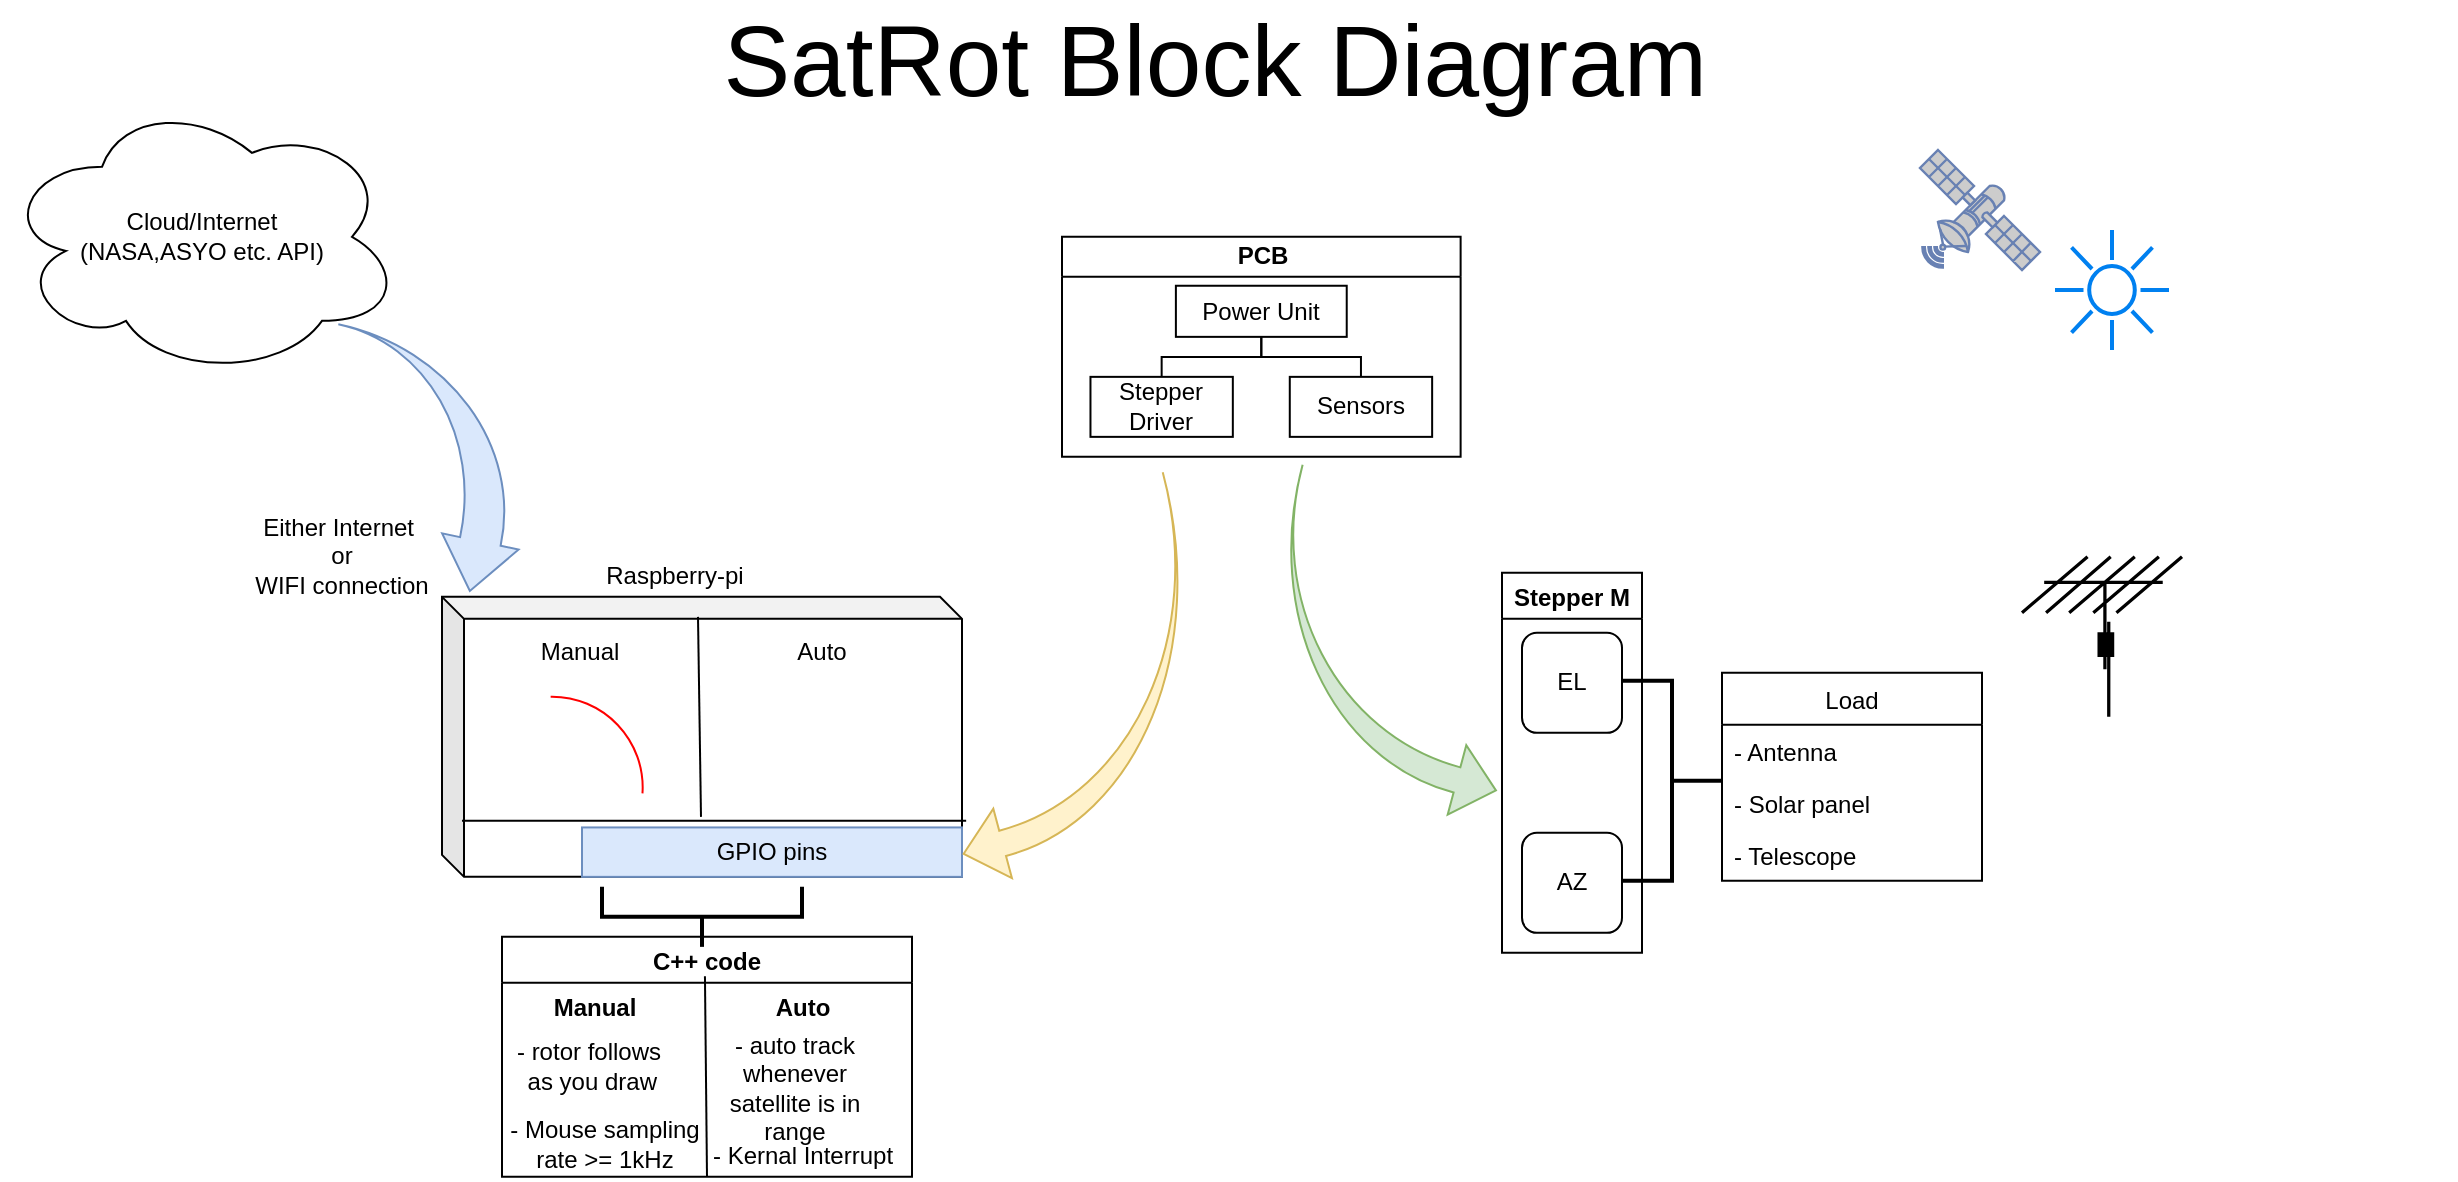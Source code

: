 <mxfile version="12.6.1" type="github">
  <diagram id="VwEdA_TIcP5LEYri80CW" name="Page-1">
    <mxGraphModel dx="2500" dy="876" grid="1" gridSize="10" guides="1" tooltips="1" connect="1" arrows="1" fold="1" page="1" pageScale="1" pageWidth="827" pageHeight="1169" math="0" shadow="0">
      <root>
        <mxCell id="0"/>
        <mxCell id="1" parent="0"/>
        <mxCell id="tCYu1UxVWt7A2sTlivnu-53" value="" style="group" vertex="1" connectable="0" parent="1">
          <mxGeometry x="-630" y="280" width="1227" height="553.43" as="geometry"/>
        </mxCell>
        <mxCell id="8HggO3XBrNG-eu_fY2z9-7" value="Cloud/Internet&lt;br&gt;(NASA,ASYO etc. API)" style="ellipse;shape=cloud;whiteSpace=wrap;html=1;" parent="tCYu1UxVWt7A2sTlivnu-53" vertex="1">
          <mxGeometry y="13.43" width="200" height="140" as="geometry"/>
        </mxCell>
        <mxCell id="8HggO3XBrNG-eu_fY2z9-21" value="EL" style="rounded=1;whiteSpace=wrap;html=1;" parent="tCYu1UxVWt7A2sTlivnu-53" vertex="1">
          <mxGeometry x="760" y="281.43" width="50" height="50" as="geometry"/>
        </mxCell>
        <mxCell id="8HggO3XBrNG-eu_fY2z9-22" value="AZ" style="rounded=1;whiteSpace=wrap;html=1;" parent="tCYu1UxVWt7A2sTlivnu-53" vertex="1">
          <mxGeometry x="760" y="381.43" width="50" height="50" as="geometry"/>
        </mxCell>
        <mxCell id="8HggO3XBrNG-eu_fY2z9-24" value="Load" style="swimlane;fontStyle=0;childLayout=stackLayout;horizontal=1;startSize=26;fillColor=none;horizontalStack=0;resizeParent=1;resizeParentMax=0;resizeLast=0;collapsible=1;marginBottom=0;" parent="tCYu1UxVWt7A2sTlivnu-53" vertex="1">
          <mxGeometry x="860" y="301.43" width="130" height="104" as="geometry"/>
        </mxCell>
        <mxCell id="8HggO3XBrNG-eu_fY2z9-25" value="- Antenna " style="text;strokeColor=none;fillColor=none;align=left;verticalAlign=top;spacingLeft=4;spacingRight=4;overflow=hidden;rotatable=0;points=[[0,0.5],[1,0.5]];portConstraint=eastwest;" parent="8HggO3XBrNG-eu_fY2z9-24" vertex="1">
          <mxGeometry y="26" width="130" height="26" as="geometry"/>
        </mxCell>
        <mxCell id="8HggO3XBrNG-eu_fY2z9-26" value="- Solar panel " style="text;strokeColor=none;fillColor=none;align=left;verticalAlign=top;spacingLeft=4;spacingRight=4;overflow=hidden;rotatable=0;points=[[0,0.5],[1,0.5]];portConstraint=eastwest;" parent="8HggO3XBrNG-eu_fY2z9-24" vertex="1">
          <mxGeometry y="52" width="130" height="26" as="geometry"/>
        </mxCell>
        <mxCell id="8HggO3XBrNG-eu_fY2z9-27" value="- Telescope " style="text;strokeColor=none;fillColor=none;align=left;verticalAlign=top;spacingLeft=4;spacingRight=4;overflow=hidden;rotatable=0;points=[[0,0.5],[1,0.5]];portConstraint=eastwest;" parent="8HggO3XBrNG-eu_fY2z9-24" vertex="1">
          <mxGeometry y="78" width="130" height="26" as="geometry"/>
        </mxCell>
        <mxCell id="8HggO3XBrNG-eu_fY2z9-36" value="" style="group" parent="tCYu1UxVWt7A2sTlivnu-53" vertex="1" connectable="0">
          <mxGeometry x="250" y="433.43" width="205" height="120" as="geometry"/>
        </mxCell>
        <mxCell id="8HggO3XBrNG-eu_fY2z9-30" value="C++ code" style="swimlane;startSize=23;" parent="8HggO3XBrNG-eu_fY2z9-36" vertex="1">
          <mxGeometry width="205" height="120" as="geometry"/>
        </mxCell>
        <mxCell id="8HggO3XBrNG-eu_fY2z9-31" value="&lt;b&gt;Manual&lt;/b&gt;" style="text;html=1;align=center;verticalAlign=middle;resizable=0;points=[];autosize=1;" parent="8HggO3XBrNG-eu_fY2z9-30" vertex="1">
          <mxGeometry x="16.21" y="25.714" width="60" height="20" as="geometry"/>
        </mxCell>
        <mxCell id="8HggO3XBrNG-eu_fY2z9-35" value="&lt;b&gt;Auto&lt;/b&gt;" style="text;html=1;align=center;verticalAlign=middle;resizable=0;points=[];autosize=1;" parent="8HggO3XBrNG-eu_fY2z9-30" vertex="1">
          <mxGeometry x="130" y="25.714" width="40" height="20" as="geometry"/>
        </mxCell>
        <mxCell id="tCYu1UxVWt7A2sTlivnu-41" value="- Mouse sampling &lt;br&gt;rate &amp;gt;= 1kHz" style="text;html=1;align=center;verticalAlign=middle;resizable=0;points=[];autosize=1;" vertex="1" parent="8HggO3XBrNG-eu_fY2z9-30">
          <mxGeometry x="-4" y="89" width="110" height="30" as="geometry"/>
        </mxCell>
        <mxCell id="tCYu1UxVWt7A2sTlivnu-40" value="- rotor follows&lt;br&gt;&amp;nbsp;as you draw" style="text;html=1;align=center;verticalAlign=middle;resizable=0;points=[];autosize=1;" vertex="1" parent="8HggO3XBrNG-eu_fY2z9-30">
          <mxGeometry x="-1.79" y="50" width="90" height="30" as="geometry"/>
        </mxCell>
        <mxCell id="tCYu1UxVWt7A2sTlivnu-45" value="- auto track &lt;br&gt;whenever&lt;br&gt;satellite is in &lt;br&gt;range" style="text;html=1;align=center;verticalAlign=middle;resizable=0;points=[];autosize=1;" vertex="1" parent="8HggO3XBrNG-eu_fY2z9-30">
          <mxGeometry x="106" y="45.71" width="80" height="60" as="geometry"/>
        </mxCell>
        <mxCell id="tCYu1UxVWt7A2sTlivnu-47" value="- Kernal Interrupt" style="text;html=1;align=center;verticalAlign=middle;resizable=0;points=[];autosize=1;" vertex="1" parent="8HggO3XBrNG-eu_fY2z9-30">
          <mxGeometry x="95" y="100" width="110" height="20" as="geometry"/>
        </mxCell>
        <mxCell id="8HggO3XBrNG-eu_fY2z9-32" value="" style="endArrow=none;html=1;exitX=0.5;exitY=1;exitDx=0;exitDy=0;entryX=0.495;entryY=0.164;entryDx=0;entryDy=0;entryPerimeter=0;" parent="8HggO3XBrNG-eu_fY2z9-36" source="8HggO3XBrNG-eu_fY2z9-30" target="8HggO3XBrNG-eu_fY2z9-30" edge="1">
          <mxGeometry width="50" height="50" relative="1" as="geometry">
            <mxPoint x="99" y="94.286" as="sourcePoint"/>
            <mxPoint x="99" y="25.714" as="targetPoint"/>
          </mxGeometry>
        </mxCell>
        <mxCell id="8HggO3XBrNG-eu_fY2z9-45" value="" style="strokeWidth=2;html=1;shape=mxgraph.flowchart.annotation_2;align=left;labelPosition=right;pointerEvents=1;rotation=-180;" parent="tCYu1UxVWt7A2sTlivnu-53" vertex="1">
          <mxGeometry x="810" y="305.43" width="50" height="100" as="geometry"/>
        </mxCell>
        <mxCell id="8HggO3XBrNG-eu_fY2z9-46" value="" style="strokeWidth=2;html=1;shape=mxgraph.flowchart.annotation_2;align=left;labelPosition=right;pointerEvents=1;rotation=-90;" parent="tCYu1UxVWt7A2sTlivnu-53" vertex="1">
          <mxGeometry x="335" y="373.43" width="30" height="100" as="geometry"/>
        </mxCell>
        <mxCell id="8HggO3XBrNG-eu_fY2z9-48" value="" style="fontColor=#0066CC;verticalAlign=top;verticalLabelPosition=bottom;labelPosition=center;align=center;html=1;outlineConnect=0;fillColor=#CCCCCC;strokeColor=#6881B3;gradientColor=none;gradientDirection=north;strokeWidth=2;shape=mxgraph.networks.satellite;" parent="tCYu1UxVWt7A2sTlivnu-53" vertex="1">
          <mxGeometry x="959" y="40" width="60" height="60" as="geometry"/>
        </mxCell>
        <mxCell id="8HggO3XBrNG-eu_fY2z9-49" value="" style="shape=image;html=1;verticalAlign=top;verticalLabelPosition=bottom;labelBackgroundColor=#ffffff;imageAspect=0;aspect=fixed;image=https://cdn3.iconfinder.com/data/icons/eco-flat-2/512/Energy_panel_solar-128.png" parent="tCYu1UxVWt7A2sTlivnu-53" vertex="1">
          <mxGeometry x="1006" y="331.43" width="84" height="84" as="geometry"/>
        </mxCell>
        <mxCell id="tCYu1UxVWt7A2sTlivnu-11" value="Either Internet&amp;nbsp;&lt;br&gt;or&lt;br&gt;&amp;nbsp;WIFI connection&amp;nbsp;" style="text;html=1;strokeColor=none;fillColor=none;align=center;verticalAlign=middle;whiteSpace=wrap;rounded=0;" vertex="1" parent="tCYu1UxVWt7A2sTlivnu-53">
          <mxGeometry x="50" y="233.43" width="240" height="20" as="geometry"/>
        </mxCell>
        <mxCell id="tCYu1UxVWt7A2sTlivnu-13" value="Stepper M" style="swimlane;" vertex="1" parent="tCYu1UxVWt7A2sTlivnu-53">
          <mxGeometry x="750" y="251.43" width="70" height="190" as="geometry"/>
        </mxCell>
        <mxCell id="8HggO3XBrNG-eu_fY2z9-2" value="" style="shape=cube;whiteSpace=wrap;html=1;boundedLbl=1;backgroundOutline=1;darkOpacity=0.05;darkOpacity2=0.1;size=11;" parent="tCYu1UxVWt7A2sTlivnu-53" vertex="1">
          <mxGeometry x="220" y="263.43" width="260" height="140" as="geometry"/>
        </mxCell>
        <mxCell id="8HggO3XBrNG-eu_fY2z9-6" value="GPIO pins" style="rounded=0;whiteSpace=wrap;html=1;fillColor=#dae8fc;strokeColor=#6c8ebf;" parent="tCYu1UxVWt7A2sTlivnu-53" vertex="1">
          <mxGeometry x="290" y="378.72" width="190" height="24.71" as="geometry"/>
        </mxCell>
        <mxCell id="8HggO3XBrNG-eu_fY2z9-18" value="Raspberry-pi" style="text;html=1;strokeColor=none;fillColor=none;align=center;verticalAlign=middle;whiteSpace=wrap;rounded=0;" parent="tCYu1UxVWt7A2sTlivnu-53" vertex="1">
          <mxGeometry x="301.05" y="243.43" width="71" height="20" as="geometry"/>
        </mxCell>
        <mxCell id="tCYu1UxVWt7A2sTlivnu-17" value="" style="shape=image;html=1;verticalAlign=top;verticalLabelPosition=bottom;labelBackgroundColor=#ffffff;imageAspect=0;aspect=fixed;image=https://cdn2.iconfinder.com/data/icons/metro-uinvert-dock/128/Control_Panel.png" vertex="1" parent="tCYu1UxVWt7A2sTlivnu-53">
          <mxGeometry x="379" y="307.72" width="71" height="71" as="geometry"/>
        </mxCell>
        <mxCell id="tCYu1UxVWt7A2sTlivnu-22" value="" style="endArrow=none;html=1;strokeColor=#000000;entryX=1.008;entryY=0.8;entryDx=0;entryDy=0;entryPerimeter=0;" edge="1" parent="tCYu1UxVWt7A2sTlivnu-53" target="8HggO3XBrNG-eu_fY2z9-2">
          <mxGeometry width="50" height="50" relative="1" as="geometry">
            <mxPoint x="230" y="375.43" as="sourcePoint"/>
            <mxPoint x="372.05" y="373.43" as="targetPoint"/>
          </mxGeometry>
        </mxCell>
        <mxCell id="tCYu1UxVWt7A2sTlivnu-23" value="" style="endArrow=none;html=1;strokeColor=#000000;" edge="1" parent="tCYu1UxVWt7A2sTlivnu-53">
          <mxGeometry width="50" height="50" relative="1" as="geometry">
            <mxPoint x="349.5" y="373.43" as="sourcePoint"/>
            <mxPoint x="348" y="273.43" as="targetPoint"/>
          </mxGeometry>
        </mxCell>
        <mxCell id="tCYu1UxVWt7A2sTlivnu-24" value="Auto" style="text;html=1;strokeColor=none;fillColor=none;align=center;verticalAlign=middle;whiteSpace=wrap;rounded=0;" vertex="1" parent="tCYu1UxVWt7A2sTlivnu-53">
          <mxGeometry x="390" y="281.43" width="40" height="20" as="geometry"/>
        </mxCell>
        <mxCell id="tCYu1UxVWt7A2sTlivnu-25" value="Manual" style="text;html=1;strokeColor=none;fillColor=none;align=center;verticalAlign=middle;whiteSpace=wrap;rounded=0;" vertex="1" parent="tCYu1UxVWt7A2sTlivnu-53">
          <mxGeometry x="269" y="281.43" width="40" height="20" as="geometry"/>
        </mxCell>
        <mxCell id="tCYu1UxVWt7A2sTlivnu-27" value="" style="shape=mxgraph.cisco.wireless.antenna;html=1;dashed=0;fillColor=#036897;strokeColor=#ffffff;strokeWidth=2;verticalLabelPosition=bottom;verticalAlign=top" vertex="1" parent="tCYu1UxVWt7A2sTlivnu-53">
          <mxGeometry x="1010" y="243.43" width="80" height="80" as="geometry"/>
        </mxCell>
        <mxCell id="tCYu1UxVWt7A2sTlivnu-28" value="" style="shape=image;html=1;verticalAlign=top;verticalLabelPosition=bottom;labelBackgroundColor=#ffffff;imageAspect=0;aspect=fixed;image=https://cdn3.iconfinder.com/data/icons/pirate-outline-4/340/spyglass_pirate_nautical_adventure_telescope_travel_retro-128.png;direction=south;" vertex="1" parent="tCYu1UxVWt7A2sTlivnu-53">
          <mxGeometry x="1010" y="421.43" width="70" height="70" as="geometry"/>
        </mxCell>
        <mxCell id="tCYu1UxVWt7A2sTlivnu-29" value="" style="html=1;verticalLabelPosition=bottom;align=center;labelBackgroundColor=#ffffff;verticalAlign=top;strokeWidth=2;strokeColor=#0080F0;shadow=0;dashed=0;shape=mxgraph.ios7.icons.sun;pointerEvents=1" vertex="1" parent="tCYu1UxVWt7A2sTlivnu-53">
          <mxGeometry x="1026.5" y="80" width="57" height="60" as="geometry"/>
        </mxCell>
        <mxCell id="tCYu1UxVWt7A2sTlivnu-30" value="" style="shape=image;html=1;verticalAlign=top;verticalLabelPosition=bottom;labelBackgroundColor=#ffffff;imageAspect=0;aspect=fixed;image=https://cdn3.iconfinder.com/data/icons/planets-1/512/Uranus-128.png" vertex="1" parent="tCYu1UxVWt7A2sTlivnu-53">
          <mxGeometry x="1026.5" width="80" height="80" as="geometry"/>
        </mxCell>
        <mxCell id="tCYu1UxVWt7A2sTlivnu-31" value="" style="shape=image;html=1;verticalAlign=top;verticalLabelPosition=bottom;labelBackgroundColor=#ffffff;imageAspect=0;aspect=fixed;image=https://cdn4.iconfinder.com/data/icons/space-exploration-set/128/iStar_Design_Space_LineIcons_Live-20-128.png" vertex="1" parent="tCYu1UxVWt7A2sTlivnu-53">
          <mxGeometry x="1099" y="12" width="128" height="128" as="geometry"/>
        </mxCell>
        <mxCell id="tCYu1UxVWt7A2sTlivnu-33" value="" style="html=1;shadow=0;dashed=0;align=center;verticalAlign=middle;shape=mxgraph.arrows2.jumpInArrow;dy=10.36;dx=25.29;arrowHead=39.08;rotation=102;fillColor=#dae8fc;strokeColor=#6c8ebf;" vertex="1" parent="tCYu1UxVWt7A2sTlivnu-53">
          <mxGeometry x="152.2" y="140" width="116.8" height="111.6" as="geometry"/>
        </mxCell>
        <mxCell id="tCYu1UxVWt7A2sTlivnu-1" value="PCB" style="swimlane;html=1;startSize=20;horizontal=1;containerType=tree;" vertex="1" parent="tCYu1UxVWt7A2sTlivnu-53">
          <mxGeometry x="530" y="83.43" width="199.31" height="110.0" as="geometry"/>
        </mxCell>
        <mxCell id="tCYu1UxVWt7A2sTlivnu-2" value="" style="edgeStyle=elbowEdgeStyle;elbow=vertical;startArrow=none;endArrow=none;rounded=0;" edge="1" parent="tCYu1UxVWt7A2sTlivnu-1" source="tCYu1UxVWt7A2sTlivnu-4" target="tCYu1UxVWt7A2sTlivnu-5">
          <mxGeometry relative="1" as="geometry"/>
        </mxCell>
        <mxCell id="tCYu1UxVWt7A2sTlivnu-3" value="" style="edgeStyle=elbowEdgeStyle;elbow=vertical;startArrow=none;endArrow=none;rounded=0;" edge="1" parent="tCYu1UxVWt7A2sTlivnu-1" source="tCYu1UxVWt7A2sTlivnu-4" target="tCYu1UxVWt7A2sTlivnu-6">
          <mxGeometry relative="1" as="geometry"/>
        </mxCell>
        <UserObject label="Power Unit" treeRoot="1" id="tCYu1UxVWt7A2sTlivnu-4">
          <mxCell style="whiteSpace=wrap;html=1;align=center;treeFolding=1;treeMoving=1;container=1;recursiveResize=0;" vertex="1" parent="tCYu1UxVWt7A2sTlivnu-1">
            <mxGeometry x="56.946" y="24.444" width="85.419" height="25.557" as="geometry"/>
          </mxCell>
        </UserObject>
        <mxCell id="tCYu1UxVWt7A2sTlivnu-5" value="Stepper Driver" style="whiteSpace=wrap;html=1;align=center;verticalAlign=middle;container=1;recursiveResize=0;treeFolding=1;treeMoving=1;" vertex="1" parent="tCYu1UxVWt7A2sTlivnu-1">
          <mxGeometry x="14.236" y="70.0" width="71.182" height="30.0" as="geometry"/>
        </mxCell>
        <mxCell id="tCYu1UxVWt7A2sTlivnu-6" value="Sensors" style="whiteSpace=wrap;html=1;align=center;verticalAlign=middle;container=1;recursiveResize=0;treeFolding=1;treeMoving=1;" vertex="1" parent="tCYu1UxVWt7A2sTlivnu-1">
          <mxGeometry x="113.891" y="70.0" width="71.182" height="30.0" as="geometry"/>
        </mxCell>
        <mxCell id="tCYu1UxVWt7A2sTlivnu-37" value="" style="html=1;shadow=0;dashed=0;align=center;verticalAlign=middle;shape=mxgraph.arrows2.jumpInArrow;dy=6.53;dx=20.17;arrowHead=35.94;rotation=-195;fillColor=#fff2cc;strokeColor=#d6b656;" vertex="1" parent="tCYu1UxVWt7A2sTlivnu-53">
          <mxGeometry x="460.17" y="216.99" width="145.51" height="176.44" as="geometry"/>
        </mxCell>
        <mxCell id="tCYu1UxVWt7A2sTlivnu-38" value="" style="html=1;shadow=0;dashed=0;align=center;verticalAlign=middle;shape=mxgraph.arrows2.jumpInArrow;dy=6.53;dx=20.17;arrowHead=35.94;rotation=-165;flipH=1;fillColor=#d5e8d4;strokeColor=#82b366;" vertex="1" parent="tCYu1UxVWt7A2sTlivnu-53">
          <mxGeometry x="628.56" y="212.36" width="135.51" height="150.22" as="geometry"/>
        </mxCell>
        <mxCell id="tCYu1UxVWt7A2sTlivnu-43" value="" style="group" vertex="1" connectable="0" parent="tCYu1UxVWt7A2sTlivnu-53">
          <mxGeometry x="230" y="313.43" width="94.71" height="90" as="geometry"/>
        </mxCell>
        <mxCell id="tCYu1UxVWt7A2sTlivnu-18" value="" style="shape=image;html=1;verticalAlign=top;verticalLabelPosition=bottom;labelBackgroundColor=#ffffff;imageAspect=0;aspect=fixed;image=https://cdn3.iconfinder.com/data/icons/sphericalcons/128/target.png" vertex="1" parent="tCYu1UxVWt7A2sTlivnu-43">
          <mxGeometry x="36.181" width="58.236" height="58.236" as="geometry"/>
        </mxCell>
        <mxCell id="tCYu1UxVWt7A2sTlivnu-42" value="" style="verticalLabelPosition=bottom;verticalAlign=top;html=1;shape=mxgraph.basic.arc;startAngle=0.375;endAngle=0.639;rotation=-136;fillColor=#f8cecc;strokeColor=#FF0000;" vertex="1" parent="tCYu1UxVWt7A2sTlivnu-43">
          <mxGeometry width="90.453" height="90" as="geometry"/>
        </mxCell>
        <mxCell id="tCYu1UxVWt7A2sTlivnu-48" value="" style="shape=image;html=1;verticalAlign=top;verticalLabelPosition=bottom;labelBackgroundColor=#ffffff;imageAspect=0;aspect=fixed;image=https://cdn4.iconfinder.com/data/icons/logos-and-brands/512/272_Raspberry_Pi_logo-128.png;strokeColor=#FF0000;" vertex="1" parent="tCYu1UxVWt7A2sTlivnu-53">
          <mxGeometry x="375" y="243.43" width="20" height="20" as="geometry"/>
        </mxCell>
        <mxCell id="tCYu1UxVWt7A2sTlivnu-55" value="&lt;font style=&quot;font-size: 50px&quot;&gt;SatRot Block Diagram&amp;nbsp;&amp;nbsp;&lt;/font&gt;" style="text;html=1;align=center;verticalAlign=middle;resizable=0;points=[];autosize=1;" vertex="1" parent="1">
          <mxGeometry x="-280" y="260" width="540" height="30" as="geometry"/>
        </mxCell>
      </root>
    </mxGraphModel>
  </diagram>
</mxfile>
